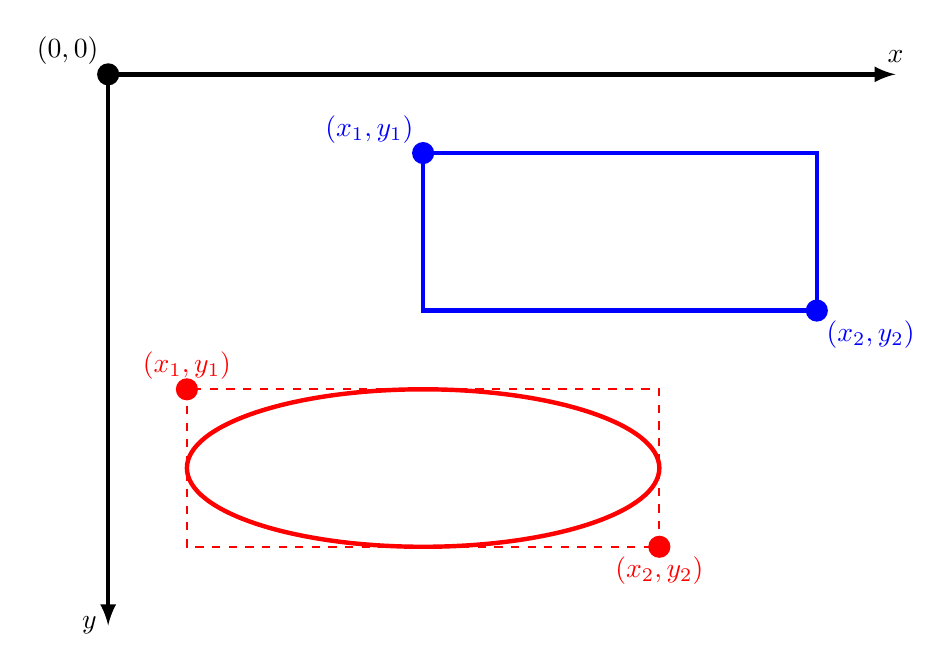 \begin{tikzpicture}


       \draw[->,>=latex,ultra thick] (0,10)--++(10,0) node[above]{$x$};
       \draw[->,>=latex,ultra thick] (0,10)--++(0,-7) node[left]{$y$};


        \coordinate (A) at (4,9);
        \coordinate (B) at (9,7);
       \fill[blue] (A) circle (4pt) node[above left] {$(x_1,y_1)$};
       \fill[blue] (B) circle (4pt) node[below right] {$(x_2,y_2)$};
       \draw[ultra thick,blue] (A) rectangle (B);





       \draw[ultra thick,red] (4,5) circle (3 and 1);
        \coordinate (AA) at (1,6);
        \coordinate (BB) at (7,4);
       \fill[red] (AA) circle (4pt) node[above] {$(x_1,y_1)$};
       \fill[red] (BB) circle (4pt) node[below] {$(x_2,y_2)$};
       \draw[thick,dashed,red] (AA) rectangle (BB);
       \fill (0,10) circle (4pt) node[above left] {$(0,0)$};



\end{tikzpicture} 
